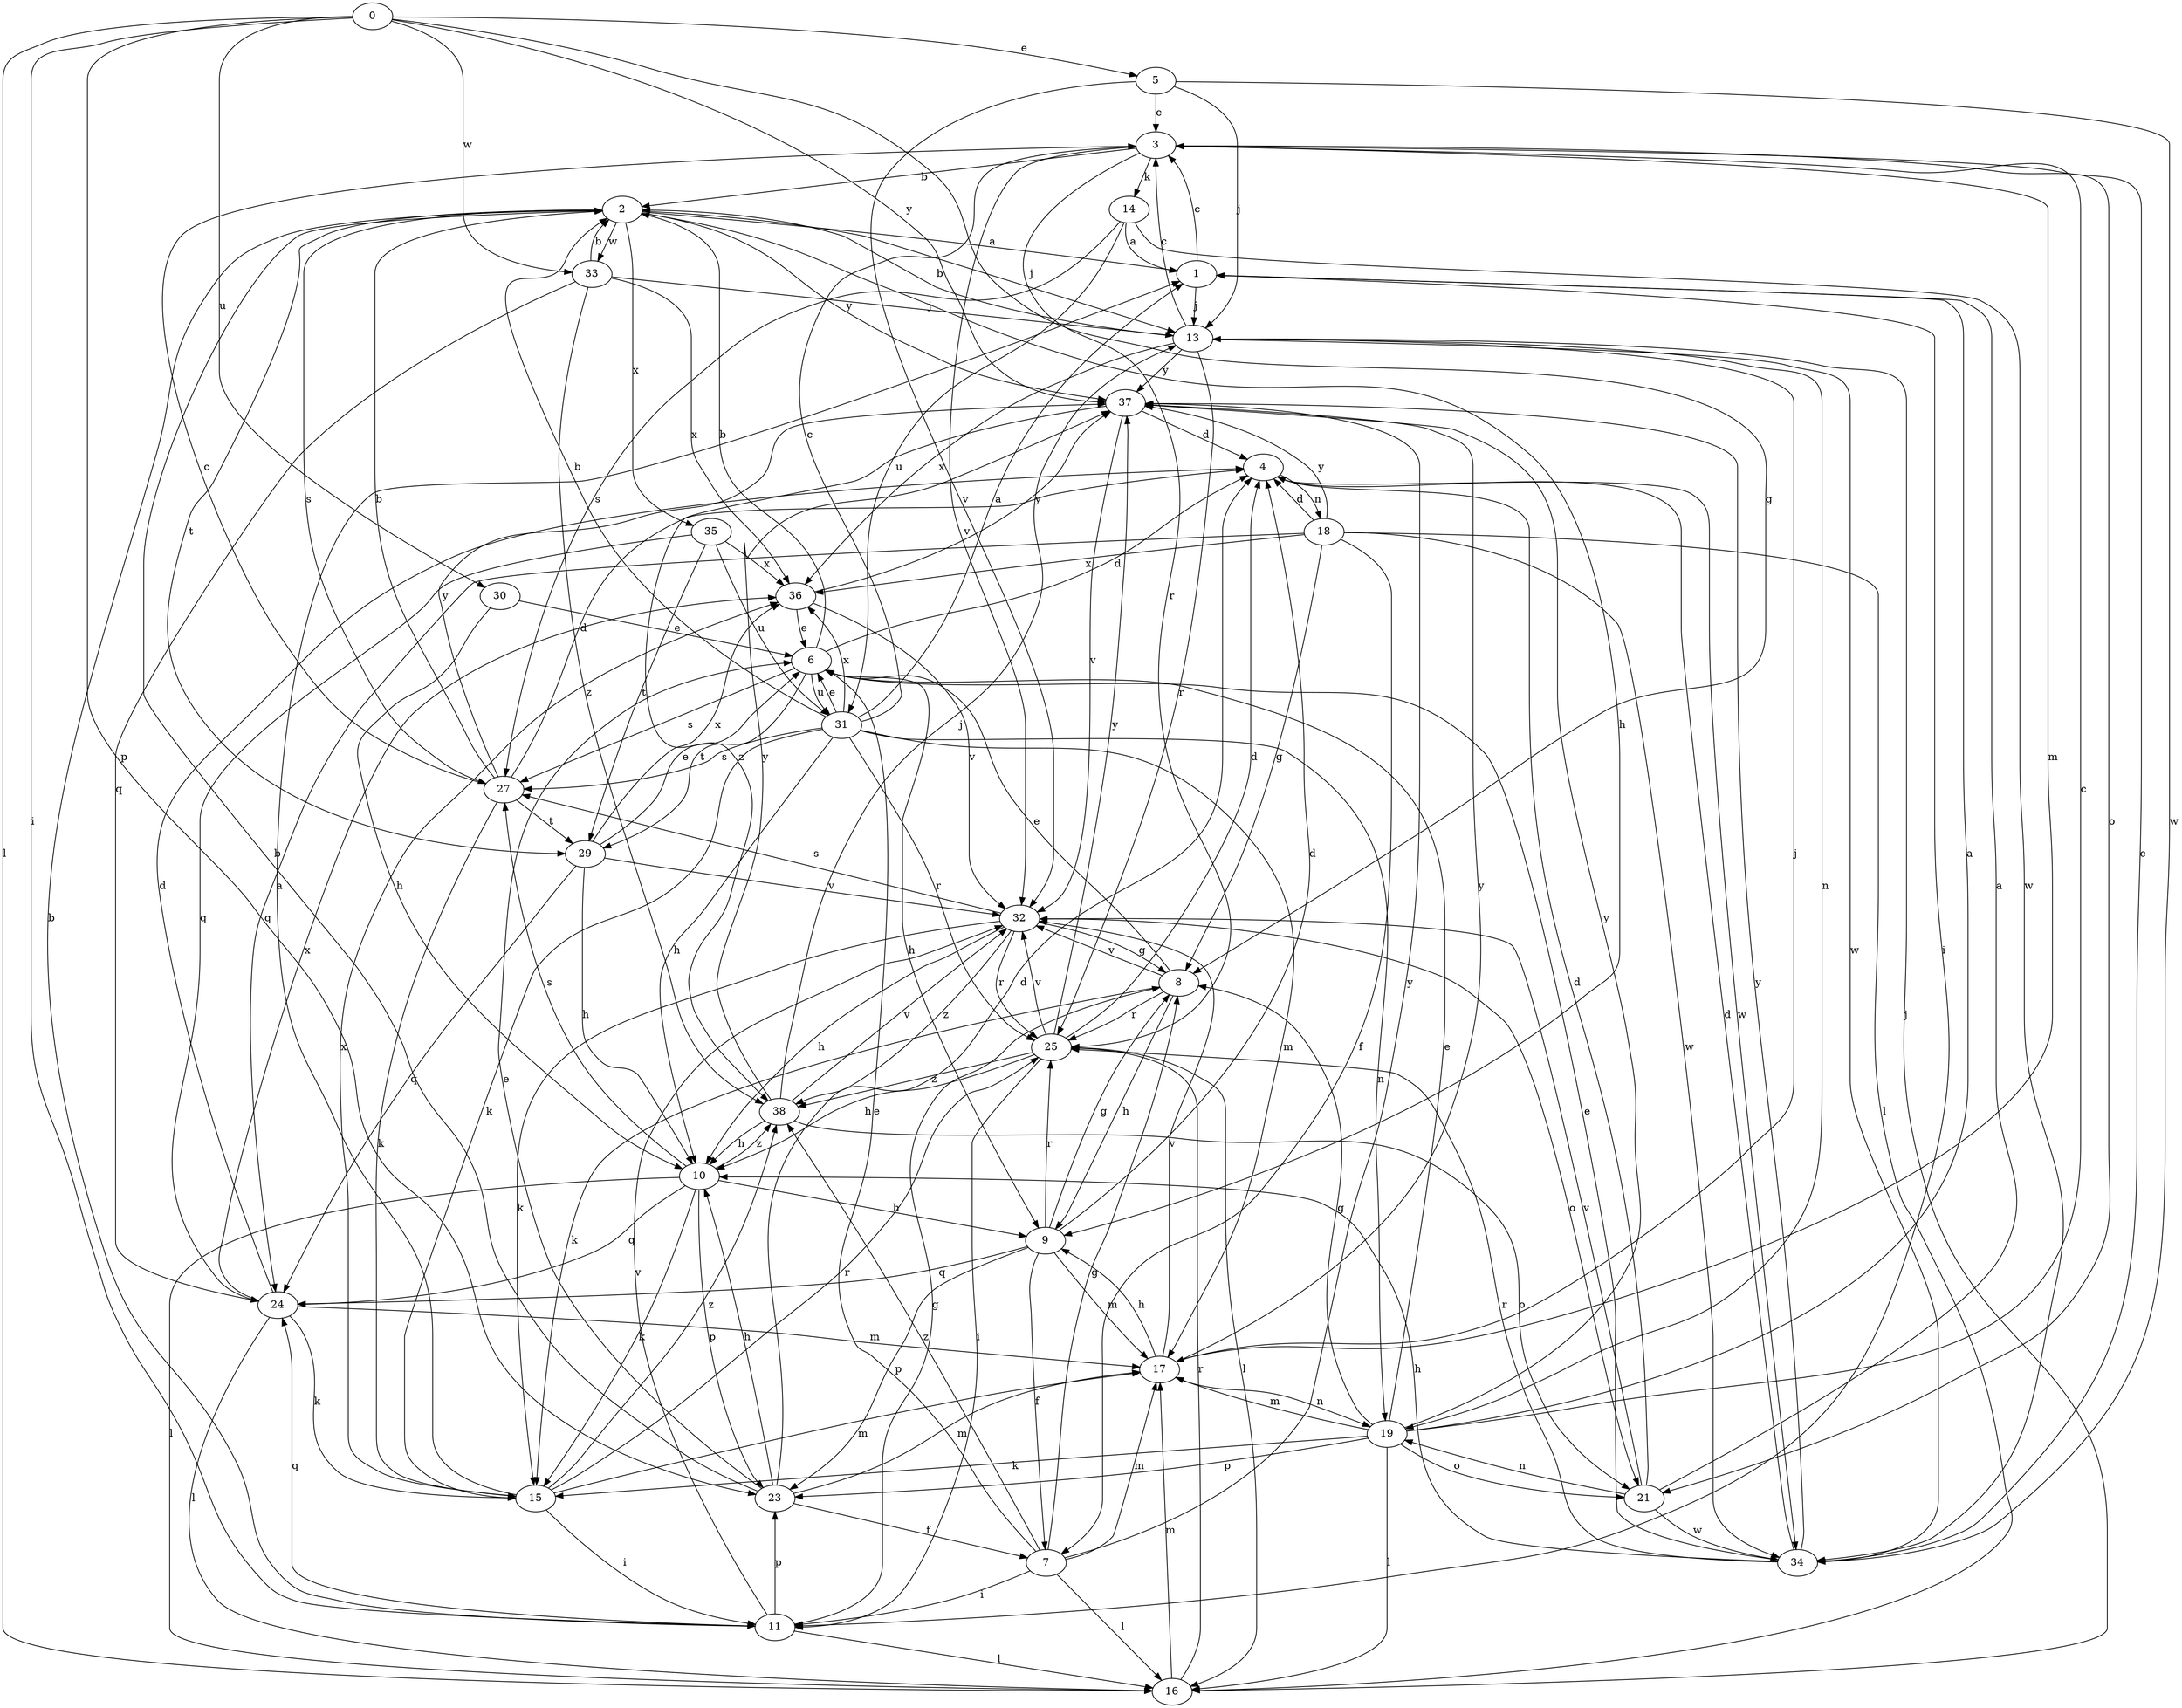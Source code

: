 strict digraph  {
0;
1;
2;
3;
4;
5;
6;
7;
8;
9;
10;
11;
13;
14;
15;
16;
17;
18;
19;
21;
23;
24;
25;
27;
29;
30;
31;
32;
33;
34;
35;
36;
37;
38;
0 -> 5  [label=e];
0 -> 8  [label=g];
0 -> 11  [label=i];
0 -> 16  [label=l];
0 -> 23  [label=p];
0 -> 30  [label=u];
0 -> 33  [label=w];
0 -> 37  [label=y];
1 -> 3  [label=c];
1 -> 11  [label=i];
1 -> 13  [label=j];
2 -> 1  [label=a];
2 -> 9  [label=h];
2 -> 13  [label=j];
2 -> 27  [label=s];
2 -> 29  [label=t];
2 -> 33  [label=w];
2 -> 35  [label=x];
2 -> 37  [label=y];
3 -> 2  [label=b];
3 -> 14  [label=k];
3 -> 17  [label=m];
3 -> 21  [label=o];
3 -> 25  [label=r];
3 -> 32  [label=v];
4 -> 18  [label=n];
4 -> 34  [label=w];
5 -> 3  [label=c];
5 -> 13  [label=j];
5 -> 32  [label=v];
5 -> 34  [label=w];
6 -> 2  [label=b];
6 -> 4  [label=d];
6 -> 9  [label=h];
6 -> 27  [label=s];
6 -> 29  [label=t];
6 -> 31  [label=u];
7 -> 6  [label=e];
7 -> 8  [label=g];
7 -> 11  [label=i];
7 -> 16  [label=l];
7 -> 17  [label=m];
7 -> 37  [label=y];
7 -> 38  [label=z];
8 -> 6  [label=e];
8 -> 9  [label=h];
8 -> 15  [label=k];
8 -> 25  [label=r];
8 -> 32  [label=v];
9 -> 4  [label=d];
9 -> 7  [label=f];
9 -> 8  [label=g];
9 -> 17  [label=m];
9 -> 23  [label=p];
9 -> 24  [label=q];
9 -> 25  [label=r];
10 -> 9  [label=h];
10 -> 15  [label=k];
10 -> 16  [label=l];
10 -> 23  [label=p];
10 -> 24  [label=q];
10 -> 27  [label=s];
10 -> 38  [label=z];
11 -> 2  [label=b];
11 -> 8  [label=g];
11 -> 16  [label=l];
11 -> 23  [label=p];
11 -> 24  [label=q];
11 -> 32  [label=v];
13 -> 2  [label=b];
13 -> 3  [label=c];
13 -> 19  [label=n];
13 -> 25  [label=r];
13 -> 34  [label=w];
13 -> 36  [label=x];
13 -> 37  [label=y];
14 -> 1  [label=a];
14 -> 27  [label=s];
14 -> 31  [label=u];
14 -> 34  [label=w];
15 -> 1  [label=a];
15 -> 11  [label=i];
15 -> 17  [label=m];
15 -> 25  [label=r];
15 -> 36  [label=x];
15 -> 38  [label=z];
16 -> 13  [label=j];
16 -> 17  [label=m];
16 -> 25  [label=r];
17 -> 9  [label=h];
17 -> 13  [label=j];
17 -> 19  [label=n];
17 -> 32  [label=v];
17 -> 37  [label=y];
18 -> 4  [label=d];
18 -> 7  [label=f];
18 -> 8  [label=g];
18 -> 16  [label=l];
18 -> 24  [label=q];
18 -> 34  [label=w];
18 -> 36  [label=x];
18 -> 37  [label=y];
19 -> 1  [label=a];
19 -> 3  [label=c];
19 -> 6  [label=e];
19 -> 8  [label=g];
19 -> 15  [label=k];
19 -> 16  [label=l];
19 -> 17  [label=m];
19 -> 21  [label=o];
19 -> 23  [label=p];
19 -> 37  [label=y];
21 -> 1  [label=a];
21 -> 4  [label=d];
21 -> 19  [label=n];
21 -> 32  [label=v];
21 -> 34  [label=w];
23 -> 2  [label=b];
23 -> 4  [label=d];
23 -> 6  [label=e];
23 -> 7  [label=f];
23 -> 10  [label=h];
23 -> 17  [label=m];
24 -> 4  [label=d];
24 -> 15  [label=k];
24 -> 16  [label=l];
24 -> 17  [label=m];
24 -> 36  [label=x];
25 -> 4  [label=d];
25 -> 10  [label=h];
25 -> 11  [label=i];
25 -> 16  [label=l];
25 -> 32  [label=v];
25 -> 37  [label=y];
25 -> 38  [label=z];
27 -> 2  [label=b];
27 -> 3  [label=c];
27 -> 4  [label=d];
27 -> 15  [label=k];
27 -> 29  [label=t];
27 -> 37  [label=y];
29 -> 6  [label=e];
29 -> 10  [label=h];
29 -> 24  [label=q];
29 -> 32  [label=v];
29 -> 36  [label=x];
30 -> 6  [label=e];
30 -> 10  [label=h];
31 -> 1  [label=a];
31 -> 2  [label=b];
31 -> 3  [label=c];
31 -> 6  [label=e];
31 -> 10  [label=h];
31 -> 15  [label=k];
31 -> 17  [label=m];
31 -> 19  [label=n];
31 -> 25  [label=r];
31 -> 27  [label=s];
31 -> 36  [label=x];
32 -> 8  [label=g];
32 -> 10  [label=h];
32 -> 15  [label=k];
32 -> 21  [label=o];
32 -> 25  [label=r];
32 -> 27  [label=s];
32 -> 38  [label=z];
33 -> 2  [label=b];
33 -> 13  [label=j];
33 -> 24  [label=q];
33 -> 36  [label=x];
33 -> 38  [label=z];
34 -> 3  [label=c];
34 -> 4  [label=d];
34 -> 6  [label=e];
34 -> 10  [label=h];
34 -> 25  [label=r];
34 -> 37  [label=y];
35 -> 24  [label=q];
35 -> 29  [label=t];
35 -> 31  [label=u];
35 -> 36  [label=x];
36 -> 6  [label=e];
36 -> 32  [label=v];
36 -> 37  [label=y];
37 -> 4  [label=d];
37 -> 32  [label=v];
37 -> 38  [label=z];
38 -> 10  [label=h];
38 -> 13  [label=j];
38 -> 21  [label=o];
38 -> 32  [label=v];
38 -> 37  [label=y];
}
